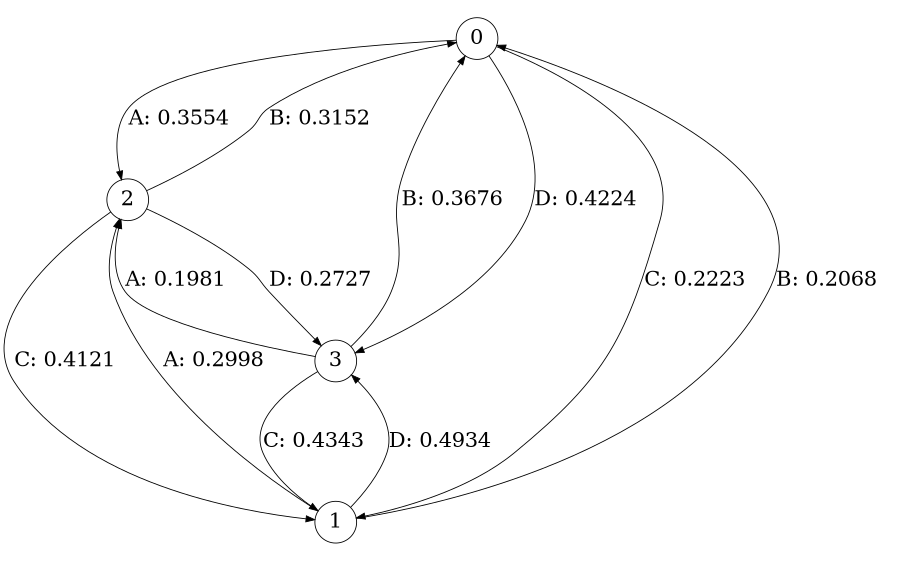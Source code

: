 digraph C18_R3_eo_event {
size = "6,8.5";
ratio = "fill";
node [shape = circle];
node [fontsize = 24];
edge [fontsize = 24];
0 -> 2 [label = "A: 0.3554   "];
0 -> 1 [label = "C: 0.2223   "];
0 -> 3 [label = "D: 0.4224   "];
1 -> 2 [label = "A: 0.2998   "];
1 -> 0 [label = "B: 0.2068   "];
1 -> 3 [label = "D: 0.4934   "];
2 -> 0 [label = "B: 0.3152   "];
2 -> 1 [label = "C: 0.4121   "];
2 -> 3 [label = "D: 0.2727   "];
3 -> 2 [label = "A: 0.1981   "];
3 -> 0 [label = "B: 0.3676   "];
3 -> 1 [label = "C: 0.4343   "];
}